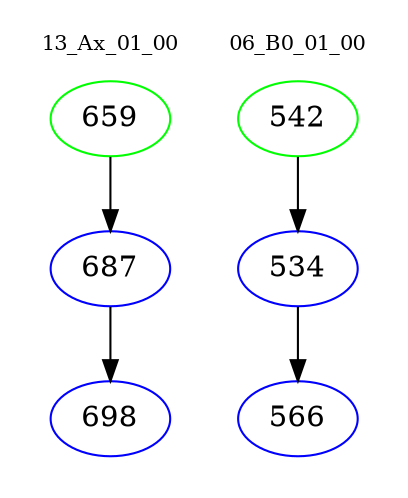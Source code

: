 digraph{
subgraph cluster_0 {
color = white
label = "13_Ax_01_00";
fontsize=10;
T0_659 [label="659", color="green"]
T0_659 -> T0_687 [color="black"]
T0_687 [label="687", color="blue"]
T0_687 -> T0_698 [color="black"]
T0_698 [label="698", color="blue"]
}
subgraph cluster_1 {
color = white
label = "06_B0_01_00";
fontsize=10;
T1_542 [label="542", color="green"]
T1_542 -> T1_534 [color="black"]
T1_534 [label="534", color="blue"]
T1_534 -> T1_566 [color="black"]
T1_566 [label="566", color="blue"]
}
}
